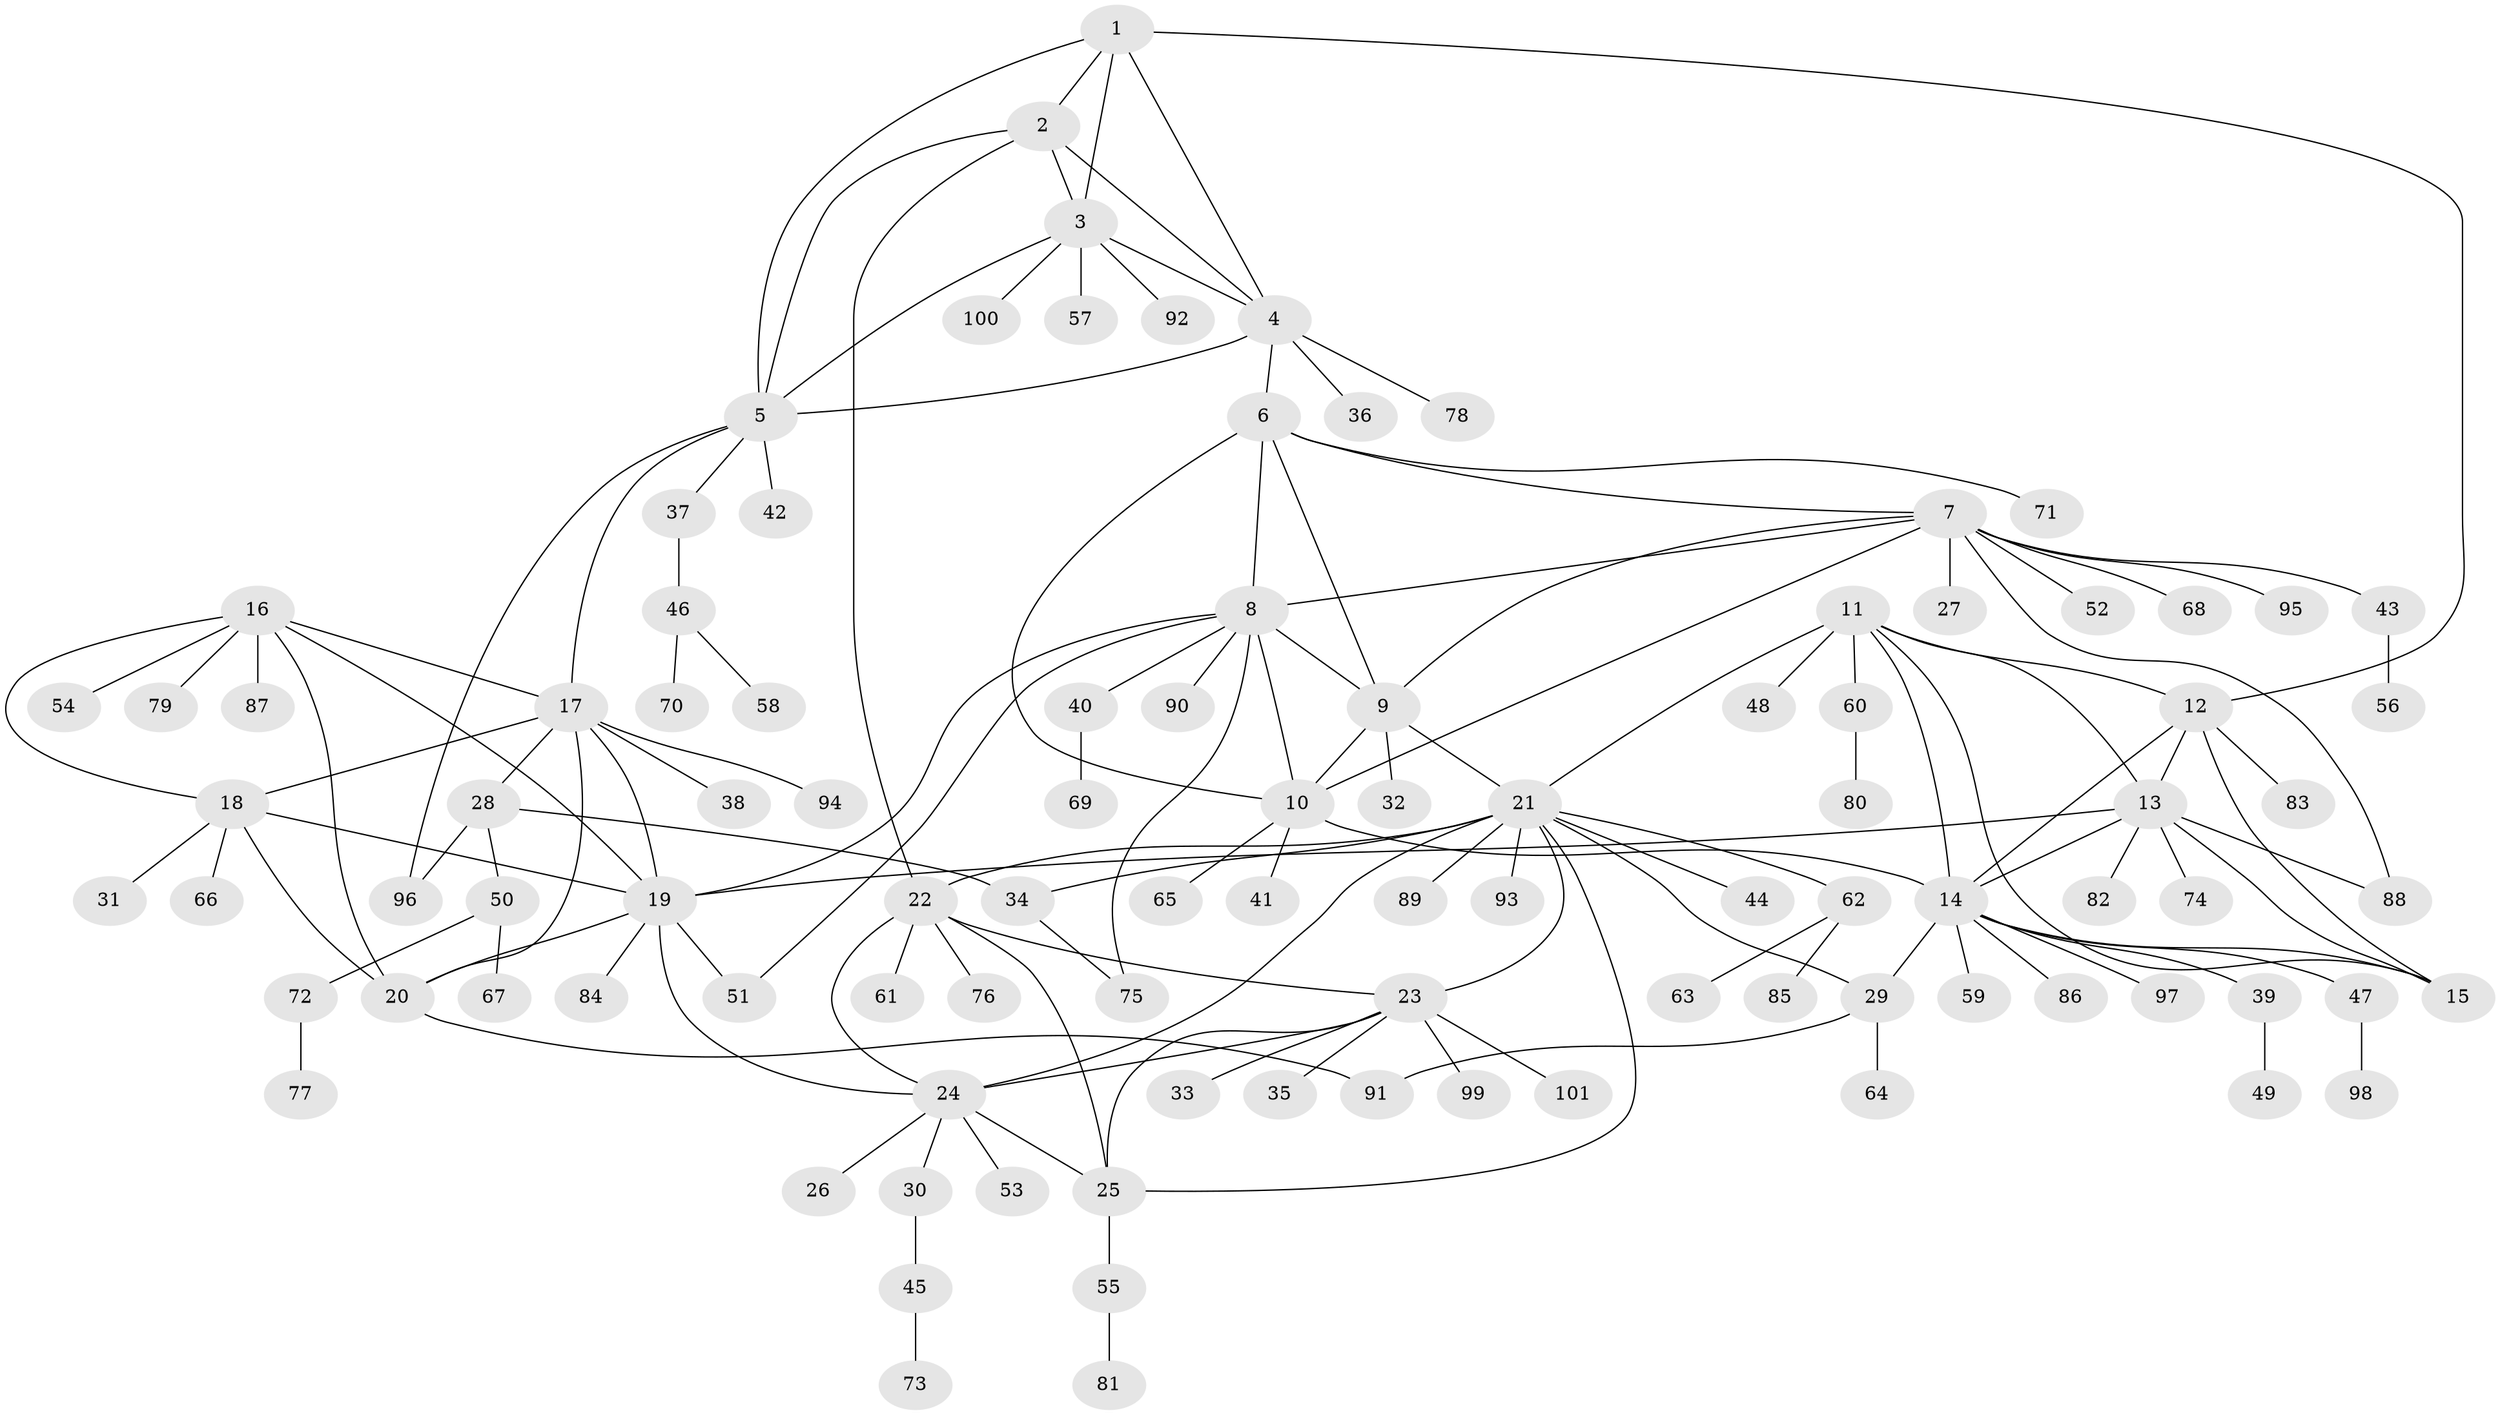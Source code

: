 // coarse degree distribution, {6: 0.06578947368421052, 4: 0.039473684210526314, 9: 0.039473684210526314, 7: 0.039473684210526314, 8: 0.013157894736842105, 11: 0.013157894736842105, 2: 0.13157894736842105, 5: 0.013157894736842105, 10: 0.013157894736842105, 1: 0.6052631578947368, 3: 0.02631578947368421}
// Generated by graph-tools (version 1.1) at 2025/52/02/27/25 19:52:20]
// undirected, 101 vertices, 143 edges
graph export_dot {
graph [start="1"]
  node [color=gray90,style=filled];
  1;
  2;
  3;
  4;
  5;
  6;
  7;
  8;
  9;
  10;
  11;
  12;
  13;
  14;
  15;
  16;
  17;
  18;
  19;
  20;
  21;
  22;
  23;
  24;
  25;
  26;
  27;
  28;
  29;
  30;
  31;
  32;
  33;
  34;
  35;
  36;
  37;
  38;
  39;
  40;
  41;
  42;
  43;
  44;
  45;
  46;
  47;
  48;
  49;
  50;
  51;
  52;
  53;
  54;
  55;
  56;
  57;
  58;
  59;
  60;
  61;
  62;
  63;
  64;
  65;
  66;
  67;
  68;
  69;
  70;
  71;
  72;
  73;
  74;
  75;
  76;
  77;
  78;
  79;
  80;
  81;
  82;
  83;
  84;
  85;
  86;
  87;
  88;
  89;
  90;
  91;
  92;
  93;
  94;
  95;
  96;
  97;
  98;
  99;
  100;
  101;
  1 -- 2;
  1 -- 3;
  1 -- 4;
  1 -- 5;
  1 -- 12;
  2 -- 3;
  2 -- 4;
  2 -- 5;
  2 -- 22;
  3 -- 4;
  3 -- 5;
  3 -- 57;
  3 -- 92;
  3 -- 100;
  4 -- 5;
  4 -- 6;
  4 -- 36;
  4 -- 78;
  5 -- 17;
  5 -- 37;
  5 -- 42;
  5 -- 96;
  6 -- 7;
  6 -- 8;
  6 -- 9;
  6 -- 10;
  6 -- 71;
  7 -- 8;
  7 -- 9;
  7 -- 10;
  7 -- 27;
  7 -- 43;
  7 -- 52;
  7 -- 68;
  7 -- 88;
  7 -- 95;
  8 -- 9;
  8 -- 10;
  8 -- 19;
  8 -- 40;
  8 -- 51;
  8 -- 75;
  8 -- 90;
  9 -- 10;
  9 -- 21;
  9 -- 32;
  10 -- 14;
  10 -- 41;
  10 -- 65;
  11 -- 12;
  11 -- 13;
  11 -- 14;
  11 -- 15;
  11 -- 21;
  11 -- 48;
  11 -- 60;
  12 -- 13;
  12 -- 14;
  12 -- 15;
  12 -- 83;
  13 -- 14;
  13 -- 15;
  13 -- 19;
  13 -- 74;
  13 -- 82;
  13 -- 88;
  14 -- 15;
  14 -- 29;
  14 -- 39;
  14 -- 47;
  14 -- 59;
  14 -- 86;
  14 -- 97;
  16 -- 17;
  16 -- 18;
  16 -- 19;
  16 -- 20;
  16 -- 54;
  16 -- 79;
  16 -- 87;
  17 -- 18;
  17 -- 19;
  17 -- 20;
  17 -- 28;
  17 -- 38;
  17 -- 94;
  18 -- 19;
  18 -- 20;
  18 -- 31;
  18 -- 66;
  19 -- 20;
  19 -- 24;
  19 -- 51;
  19 -- 84;
  20 -- 91;
  21 -- 22;
  21 -- 23;
  21 -- 24;
  21 -- 25;
  21 -- 29;
  21 -- 34;
  21 -- 44;
  21 -- 62;
  21 -- 89;
  21 -- 93;
  22 -- 23;
  22 -- 24;
  22 -- 25;
  22 -- 61;
  22 -- 76;
  23 -- 24;
  23 -- 25;
  23 -- 33;
  23 -- 35;
  23 -- 99;
  23 -- 101;
  24 -- 25;
  24 -- 26;
  24 -- 30;
  24 -- 53;
  25 -- 55;
  28 -- 34;
  28 -- 50;
  28 -- 96;
  29 -- 64;
  29 -- 91;
  30 -- 45;
  34 -- 75;
  37 -- 46;
  39 -- 49;
  40 -- 69;
  43 -- 56;
  45 -- 73;
  46 -- 58;
  46 -- 70;
  47 -- 98;
  50 -- 67;
  50 -- 72;
  55 -- 81;
  60 -- 80;
  62 -- 63;
  62 -- 85;
  72 -- 77;
}
